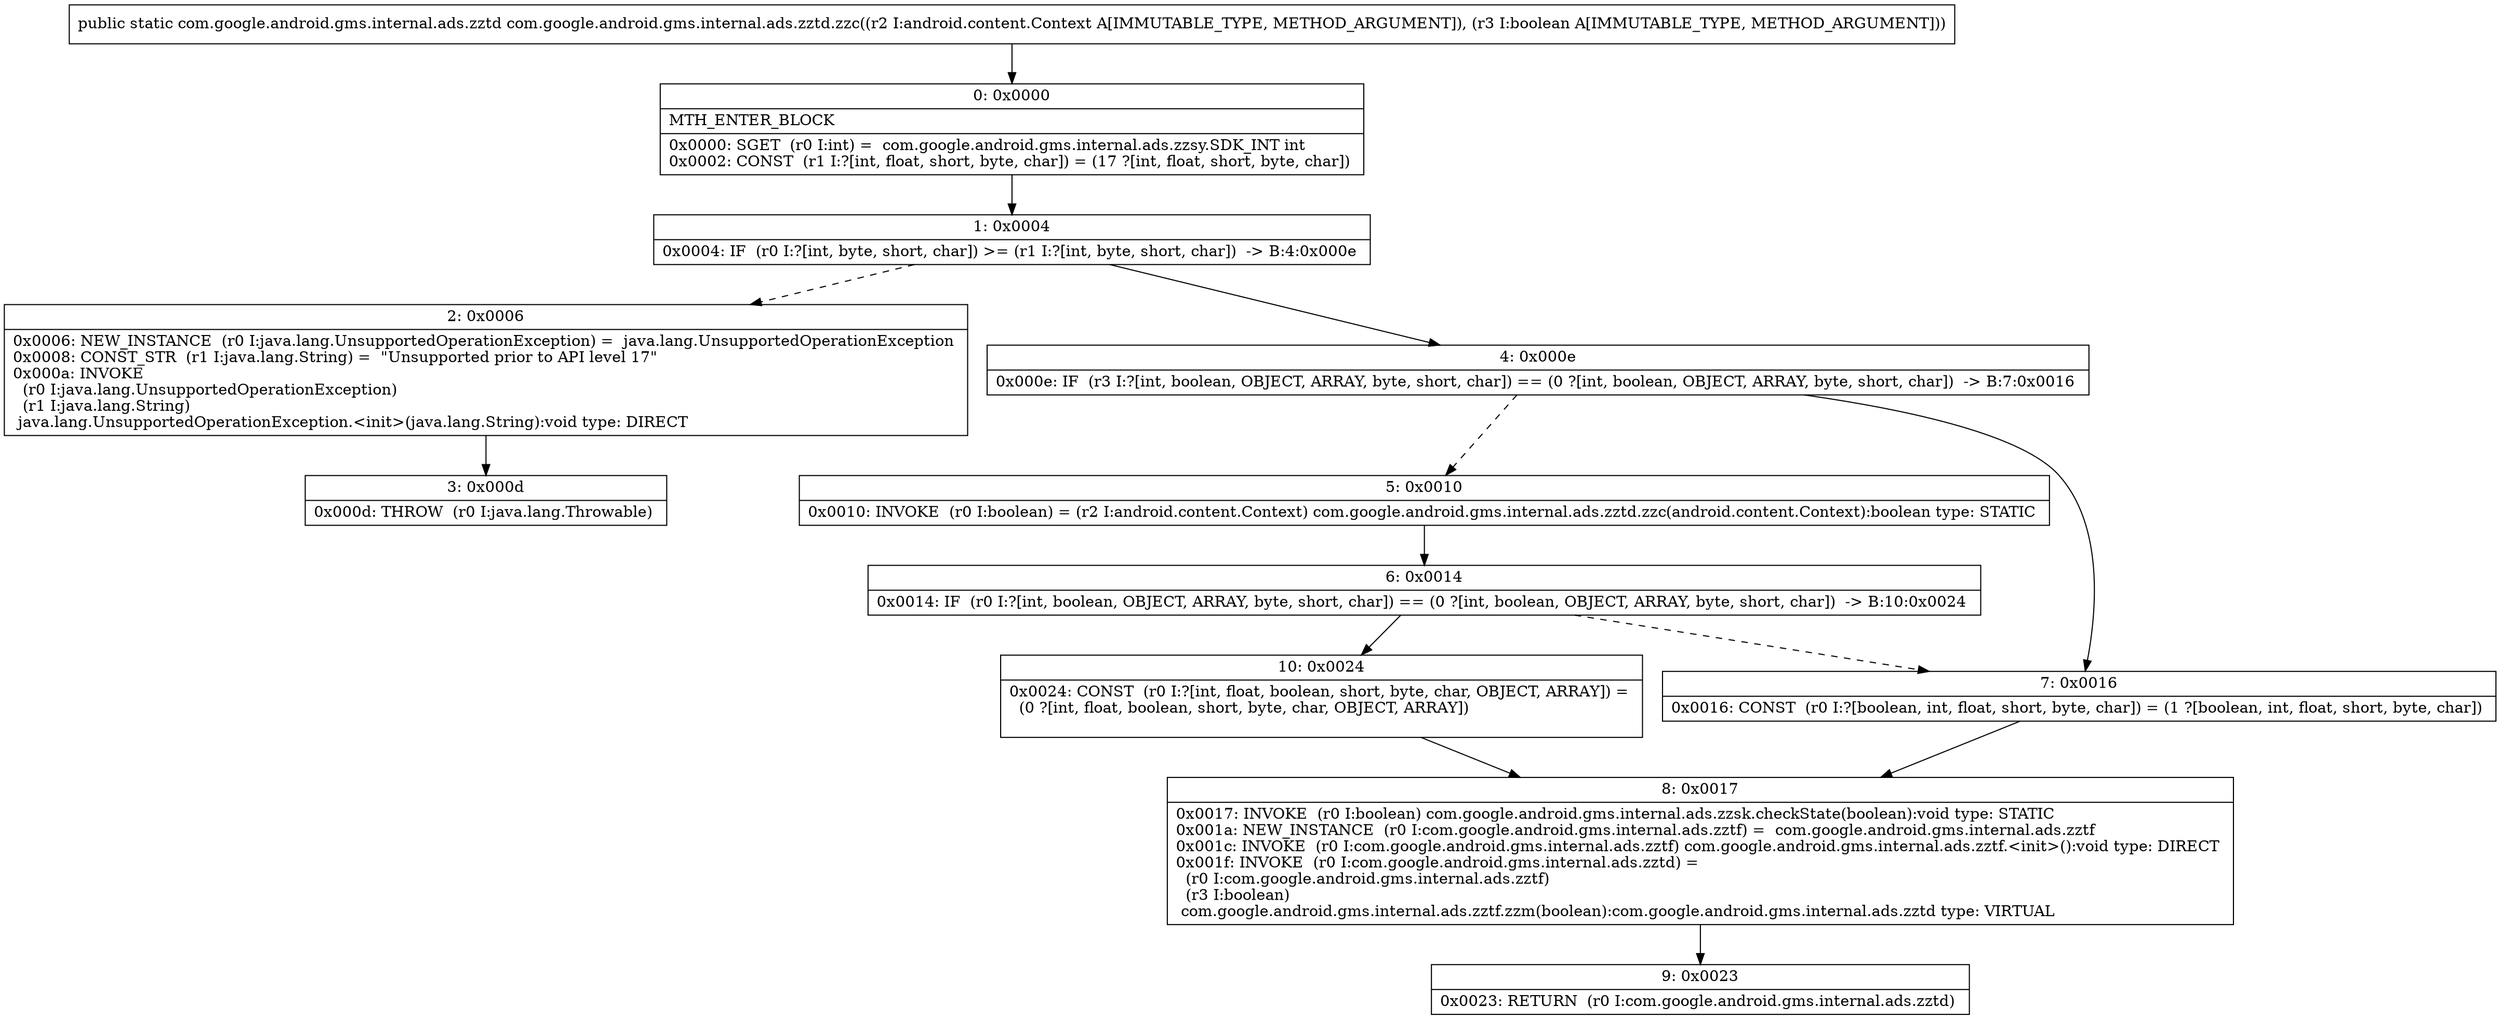 digraph "CFG forcom.google.android.gms.internal.ads.zztd.zzc(Landroid\/content\/Context;Z)Lcom\/google\/android\/gms\/internal\/ads\/zztd;" {
Node_0 [shape=record,label="{0\:\ 0x0000|MTH_ENTER_BLOCK\l|0x0000: SGET  (r0 I:int) =  com.google.android.gms.internal.ads.zzsy.SDK_INT int \l0x0002: CONST  (r1 I:?[int, float, short, byte, char]) = (17 ?[int, float, short, byte, char]) \l}"];
Node_1 [shape=record,label="{1\:\ 0x0004|0x0004: IF  (r0 I:?[int, byte, short, char]) \>= (r1 I:?[int, byte, short, char])  \-\> B:4:0x000e \l}"];
Node_2 [shape=record,label="{2\:\ 0x0006|0x0006: NEW_INSTANCE  (r0 I:java.lang.UnsupportedOperationException) =  java.lang.UnsupportedOperationException \l0x0008: CONST_STR  (r1 I:java.lang.String) =  \"Unsupported prior to API level 17\" \l0x000a: INVOKE  \l  (r0 I:java.lang.UnsupportedOperationException)\l  (r1 I:java.lang.String)\l java.lang.UnsupportedOperationException.\<init\>(java.lang.String):void type: DIRECT \l}"];
Node_3 [shape=record,label="{3\:\ 0x000d|0x000d: THROW  (r0 I:java.lang.Throwable) \l}"];
Node_4 [shape=record,label="{4\:\ 0x000e|0x000e: IF  (r3 I:?[int, boolean, OBJECT, ARRAY, byte, short, char]) == (0 ?[int, boolean, OBJECT, ARRAY, byte, short, char])  \-\> B:7:0x0016 \l}"];
Node_5 [shape=record,label="{5\:\ 0x0010|0x0010: INVOKE  (r0 I:boolean) = (r2 I:android.content.Context) com.google.android.gms.internal.ads.zztd.zzc(android.content.Context):boolean type: STATIC \l}"];
Node_6 [shape=record,label="{6\:\ 0x0014|0x0014: IF  (r0 I:?[int, boolean, OBJECT, ARRAY, byte, short, char]) == (0 ?[int, boolean, OBJECT, ARRAY, byte, short, char])  \-\> B:10:0x0024 \l}"];
Node_7 [shape=record,label="{7\:\ 0x0016|0x0016: CONST  (r0 I:?[boolean, int, float, short, byte, char]) = (1 ?[boolean, int, float, short, byte, char]) \l}"];
Node_8 [shape=record,label="{8\:\ 0x0017|0x0017: INVOKE  (r0 I:boolean) com.google.android.gms.internal.ads.zzsk.checkState(boolean):void type: STATIC \l0x001a: NEW_INSTANCE  (r0 I:com.google.android.gms.internal.ads.zztf) =  com.google.android.gms.internal.ads.zztf \l0x001c: INVOKE  (r0 I:com.google.android.gms.internal.ads.zztf) com.google.android.gms.internal.ads.zztf.\<init\>():void type: DIRECT \l0x001f: INVOKE  (r0 I:com.google.android.gms.internal.ads.zztd) = \l  (r0 I:com.google.android.gms.internal.ads.zztf)\l  (r3 I:boolean)\l com.google.android.gms.internal.ads.zztf.zzm(boolean):com.google.android.gms.internal.ads.zztd type: VIRTUAL \l}"];
Node_9 [shape=record,label="{9\:\ 0x0023|0x0023: RETURN  (r0 I:com.google.android.gms.internal.ads.zztd) \l}"];
Node_10 [shape=record,label="{10\:\ 0x0024|0x0024: CONST  (r0 I:?[int, float, boolean, short, byte, char, OBJECT, ARRAY]) = \l  (0 ?[int, float, boolean, short, byte, char, OBJECT, ARRAY])\l \l}"];
MethodNode[shape=record,label="{public static com.google.android.gms.internal.ads.zztd com.google.android.gms.internal.ads.zztd.zzc((r2 I:android.content.Context A[IMMUTABLE_TYPE, METHOD_ARGUMENT]), (r3 I:boolean A[IMMUTABLE_TYPE, METHOD_ARGUMENT])) }"];
MethodNode -> Node_0;
Node_0 -> Node_1;
Node_1 -> Node_2[style=dashed];
Node_1 -> Node_4;
Node_2 -> Node_3;
Node_4 -> Node_5[style=dashed];
Node_4 -> Node_7;
Node_5 -> Node_6;
Node_6 -> Node_7[style=dashed];
Node_6 -> Node_10;
Node_7 -> Node_8;
Node_8 -> Node_9;
Node_10 -> Node_8;
}

